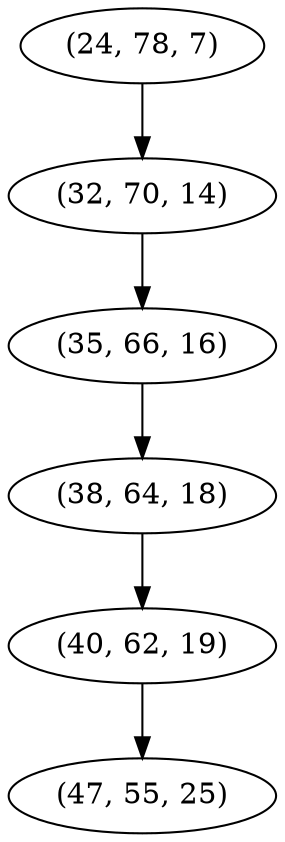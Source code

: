 digraph tree {
    "(24, 78, 7)";
    "(32, 70, 14)";
    "(35, 66, 16)";
    "(38, 64, 18)";
    "(40, 62, 19)";
    "(47, 55, 25)";
    "(24, 78, 7)" -> "(32, 70, 14)";
    "(32, 70, 14)" -> "(35, 66, 16)";
    "(35, 66, 16)" -> "(38, 64, 18)";
    "(38, 64, 18)" -> "(40, 62, 19)";
    "(40, 62, 19)" -> "(47, 55, 25)";
}

